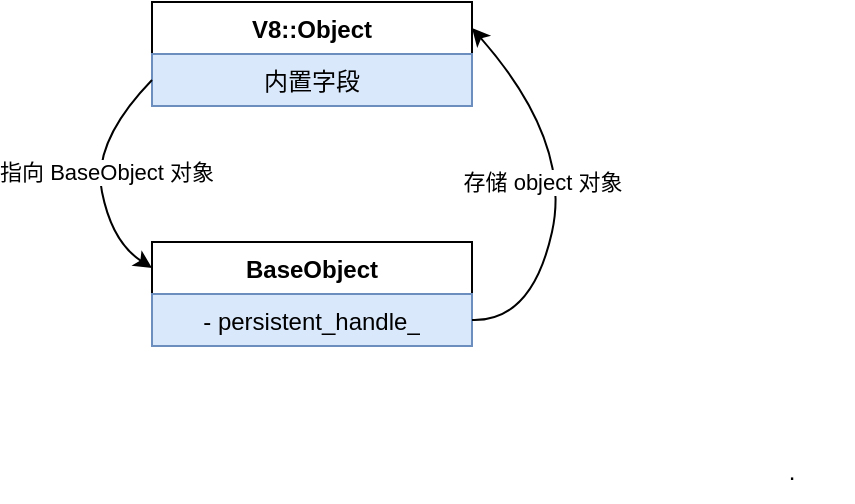 <mxfile version="21.3.0" type="device">
  <diagram name="第 1 页" id="47O4QhbLwSWkzGiUaqdh">
    <mxGraphModel dx="902" dy="521" grid="1" gridSize="10" guides="1" tooltips="1" connect="1" arrows="1" fold="1" page="1" pageScale="1" pageWidth="3300" pageHeight="4681" math="0" shadow="0">
      <root>
        <mxCell id="0" />
        <mxCell id="1" parent="0" />
        <mxCell id="zqpCM7zFi_tlRkKwwP7t-1" value="BaseObject" style="swimlane;fontStyle=1;align=center;verticalAlign=top;childLayout=stackLayout;horizontal=1;startSize=26;horizontalStack=0;resizeParent=1;resizeParentMax=0;resizeLast=0;collapsible=1;marginBottom=0;whiteSpace=wrap;html=1;" parent="1" vertex="1">
          <mxGeometry x="310" y="230" width="160" height="52" as="geometry" />
        </mxCell>
        <mxCell id="zqpCM7zFi_tlRkKwwP7t-2" value="-&amp;nbsp;persistent_handle_" style="text;strokeColor=#6c8ebf;fillColor=#dae8fc;align=center;verticalAlign=top;spacingLeft=4;spacingRight=4;overflow=hidden;rotatable=0;points=[[0,0.5],[1,0.5]];portConstraint=eastwest;whiteSpace=wrap;html=1;" parent="zqpCM7zFi_tlRkKwwP7t-1" vertex="1">
          <mxGeometry y="26" width="160" height="26" as="geometry" />
        </mxCell>
        <mxCell id="zqpCM7zFi_tlRkKwwP7t-3" value="V8::Object" style="swimlane;fontStyle=1;align=center;verticalAlign=top;childLayout=stackLayout;horizontal=1;startSize=26;horizontalStack=0;resizeParent=1;resizeParentMax=0;resizeLast=0;collapsible=1;marginBottom=0;whiteSpace=wrap;html=1;" parent="1" vertex="1">
          <mxGeometry x="310" y="110" width="160" height="52" as="geometry" />
        </mxCell>
        <mxCell id="zqpCM7zFi_tlRkKwwP7t-4" value="内置字段" style="text;strokeColor=#6c8ebf;fillColor=#dae8fc;align=center;verticalAlign=top;spacingLeft=4;spacingRight=4;overflow=hidden;rotatable=0;points=[[0,0.5],[1,0.5]];portConstraint=eastwest;whiteSpace=wrap;html=1;" parent="zqpCM7zFi_tlRkKwwP7t-3" vertex="1">
          <mxGeometry y="26" width="160" height="26" as="geometry" />
        </mxCell>
        <mxCell id="zqpCM7zFi_tlRkKwwP7t-5" value="" style="curved=1;endArrow=classic;html=1;rounded=0;entryX=1;entryY=0.25;entryDx=0;entryDy=0;exitX=1;exitY=0.5;exitDx=0;exitDy=0;" parent="1" source="zqpCM7zFi_tlRkKwwP7t-2" target="zqpCM7zFi_tlRkKwwP7t-3" edge="1">
          <mxGeometry width="50" height="50" relative="1" as="geometry">
            <mxPoint x="470" y="390" as="sourcePoint" />
            <mxPoint x="520" y="340" as="targetPoint" />
            <Array as="points">
              <mxPoint x="500" y="270" />
              <mxPoint x="520" y="180" />
            </Array>
          </mxGeometry>
        </mxCell>
        <mxCell id="zqpCM7zFi_tlRkKwwP7t-6" value="存储 object 对象" style="edgeLabel;html=1;align=center;verticalAlign=middle;resizable=0;points=[];" parent="zqpCM7zFi_tlRkKwwP7t-5" vertex="1" connectable="0">
          <mxGeometry x="-0.419" y="1" relative="1" as="geometry">
            <mxPoint y="-43" as="offset" />
          </mxGeometry>
        </mxCell>
        <mxCell id="zqpCM7zFi_tlRkKwwP7t-7" value="" style="curved=1;endArrow=classic;html=1;rounded=0;exitX=0;exitY=0.5;exitDx=0;exitDy=0;entryX=0;entryY=0.25;entryDx=0;entryDy=0;" parent="1" source="zqpCM7zFi_tlRkKwwP7t-4" target="zqpCM7zFi_tlRkKwwP7t-1" edge="1">
          <mxGeometry width="50" height="50" relative="1" as="geometry">
            <mxPoint x="430" y="200" as="sourcePoint" />
            <mxPoint x="480" y="150" as="targetPoint" />
            <Array as="points">
              <mxPoint x="280" y="180" />
              <mxPoint x="290" y="230" />
            </Array>
          </mxGeometry>
        </mxCell>
        <mxCell id="zqpCM7zFi_tlRkKwwP7t-8" value="指向 BaseObject 对象" style="edgeLabel;html=1;align=center;verticalAlign=middle;resizable=0;points=[];" parent="zqpCM7zFi_tlRkKwwP7t-7" vertex="1" connectable="0">
          <mxGeometry x="-0.159" y="6" relative="1" as="geometry">
            <mxPoint y="10" as="offset" />
          </mxGeometry>
        </mxCell>
        <mxCell id="zqpCM7zFi_tlRkKwwP7t-23" value="." style="text;html=1;strokeColor=none;fillColor=none;align=center;verticalAlign=middle;whiteSpace=wrap;rounded=0;" parent="1" vertex="1">
          <mxGeometry x="600" y="330" width="60" height="30" as="geometry" />
        </mxCell>
      </root>
    </mxGraphModel>
  </diagram>
</mxfile>
